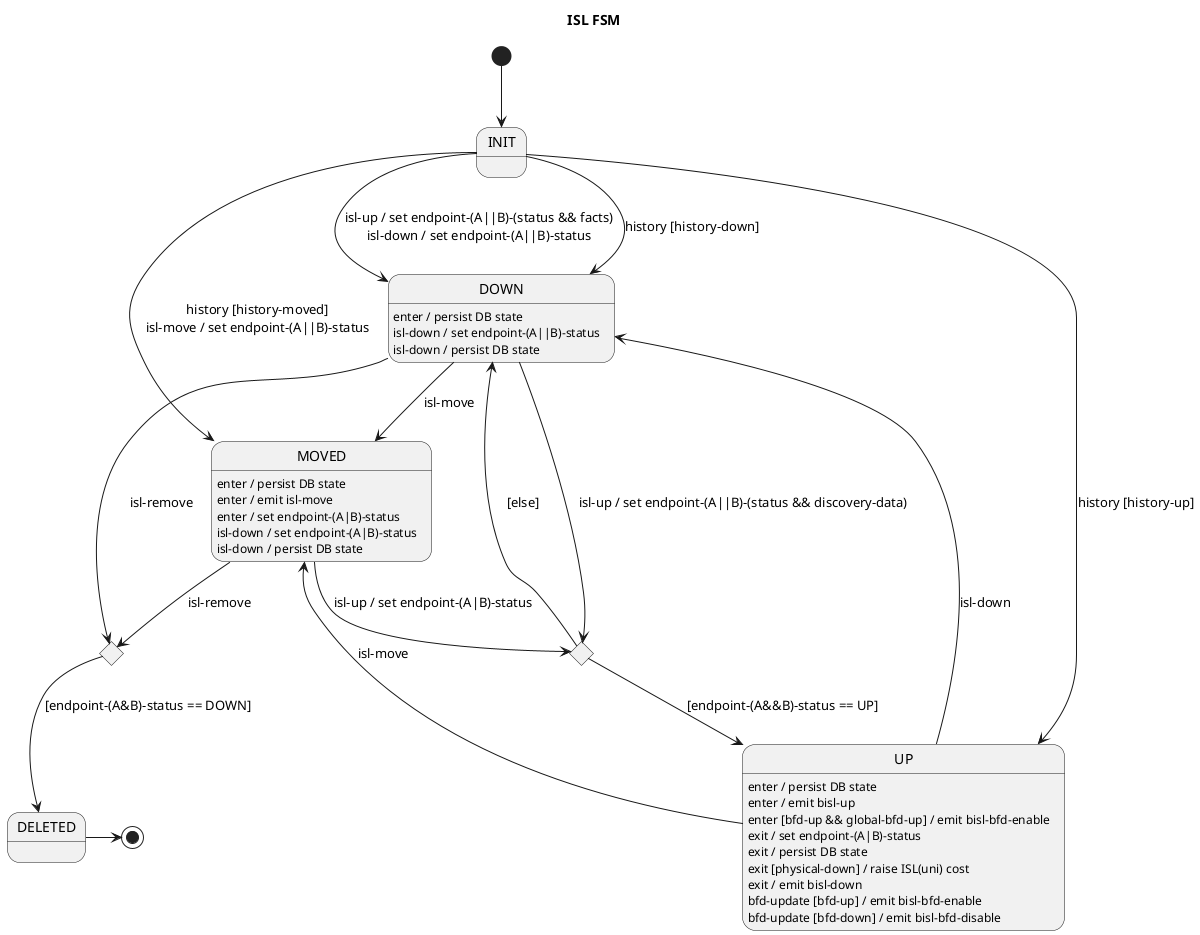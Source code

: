 Internal data:
* endpoint-A
* endpoint-B
* endpoint-A-up
* endpoint-B-up

Input signals:
* isl-up
* isl-down
* isl-move

Output signals:
* bisl-up (notify BFD-port, notify reroute)
* bisl-down (notify reroute)
* bisl-bfd-enable
* bisl-bfd-disable
* isl-move

@startuml
title ISL FSM

[*] --> INIT

INIT --> DOWN : isl-up / set endpoint-(A||B)-(status && facts)\nisl-down / set endpoint-(A||B)-status
INIT --> DOWN : history [history-down]
INIT --> UP : history [history-up]
INIT --> MOVED : history [history-moved]\nisl-move / set endpoint-(A||B)-status

state upAttempt <<choice>>
state deleteAttempt <<choice>>
deleteAttempt --> DELETED : [endpoint-(A&B)-status == DOWN]

DOWN --> upAttempt : isl-up / set endpoint-(A||B)-(status && discovery-data)
DOWN --> MOVED : isl-move
DOWN : enter / persist DB state
DOWN : isl-down / set endpoint-(A||B)-status
DOWN : isl-down / persist DB state
DOWN -> deleteAttempt : isl-remove

upAttempt --> UP : [endpoint-(A&&B)-status == UP]
upAttempt --> DOWN : [else]

UP --> DOWN : isl-down
UP --> MOVED : isl-move
UP : enter / persist DB state
UP : enter / emit bisl-up
UP : enter [bfd-up && global-bfd-up] / emit bisl-bfd-enable
UP : exit / set endpoint-(A|B)-status
UP : exit / persist DB state
UP : exit [physical-down] / raise ISL(uni) cost
UP : exit / emit bisl-down
UP : bfd-update [bfd-up] / emit bisl-bfd-enable
UP : bfd-update [bfd-down] / emit bisl-bfd-disable

MOVED --> upAttempt : isl-up / set endpoint-(A|B)-status
MOVED --> deleteAttempt : isl-remove
MOVED : enter / persist DB state
MOVED : enter / emit isl-move
MOVED : enter / set endpoint-(A|B)-status
MOVED : isl-down / set endpoint-(A|B)-status
MOVED : isl-down / persist DB state

DELETED -> [*]
@enduml
